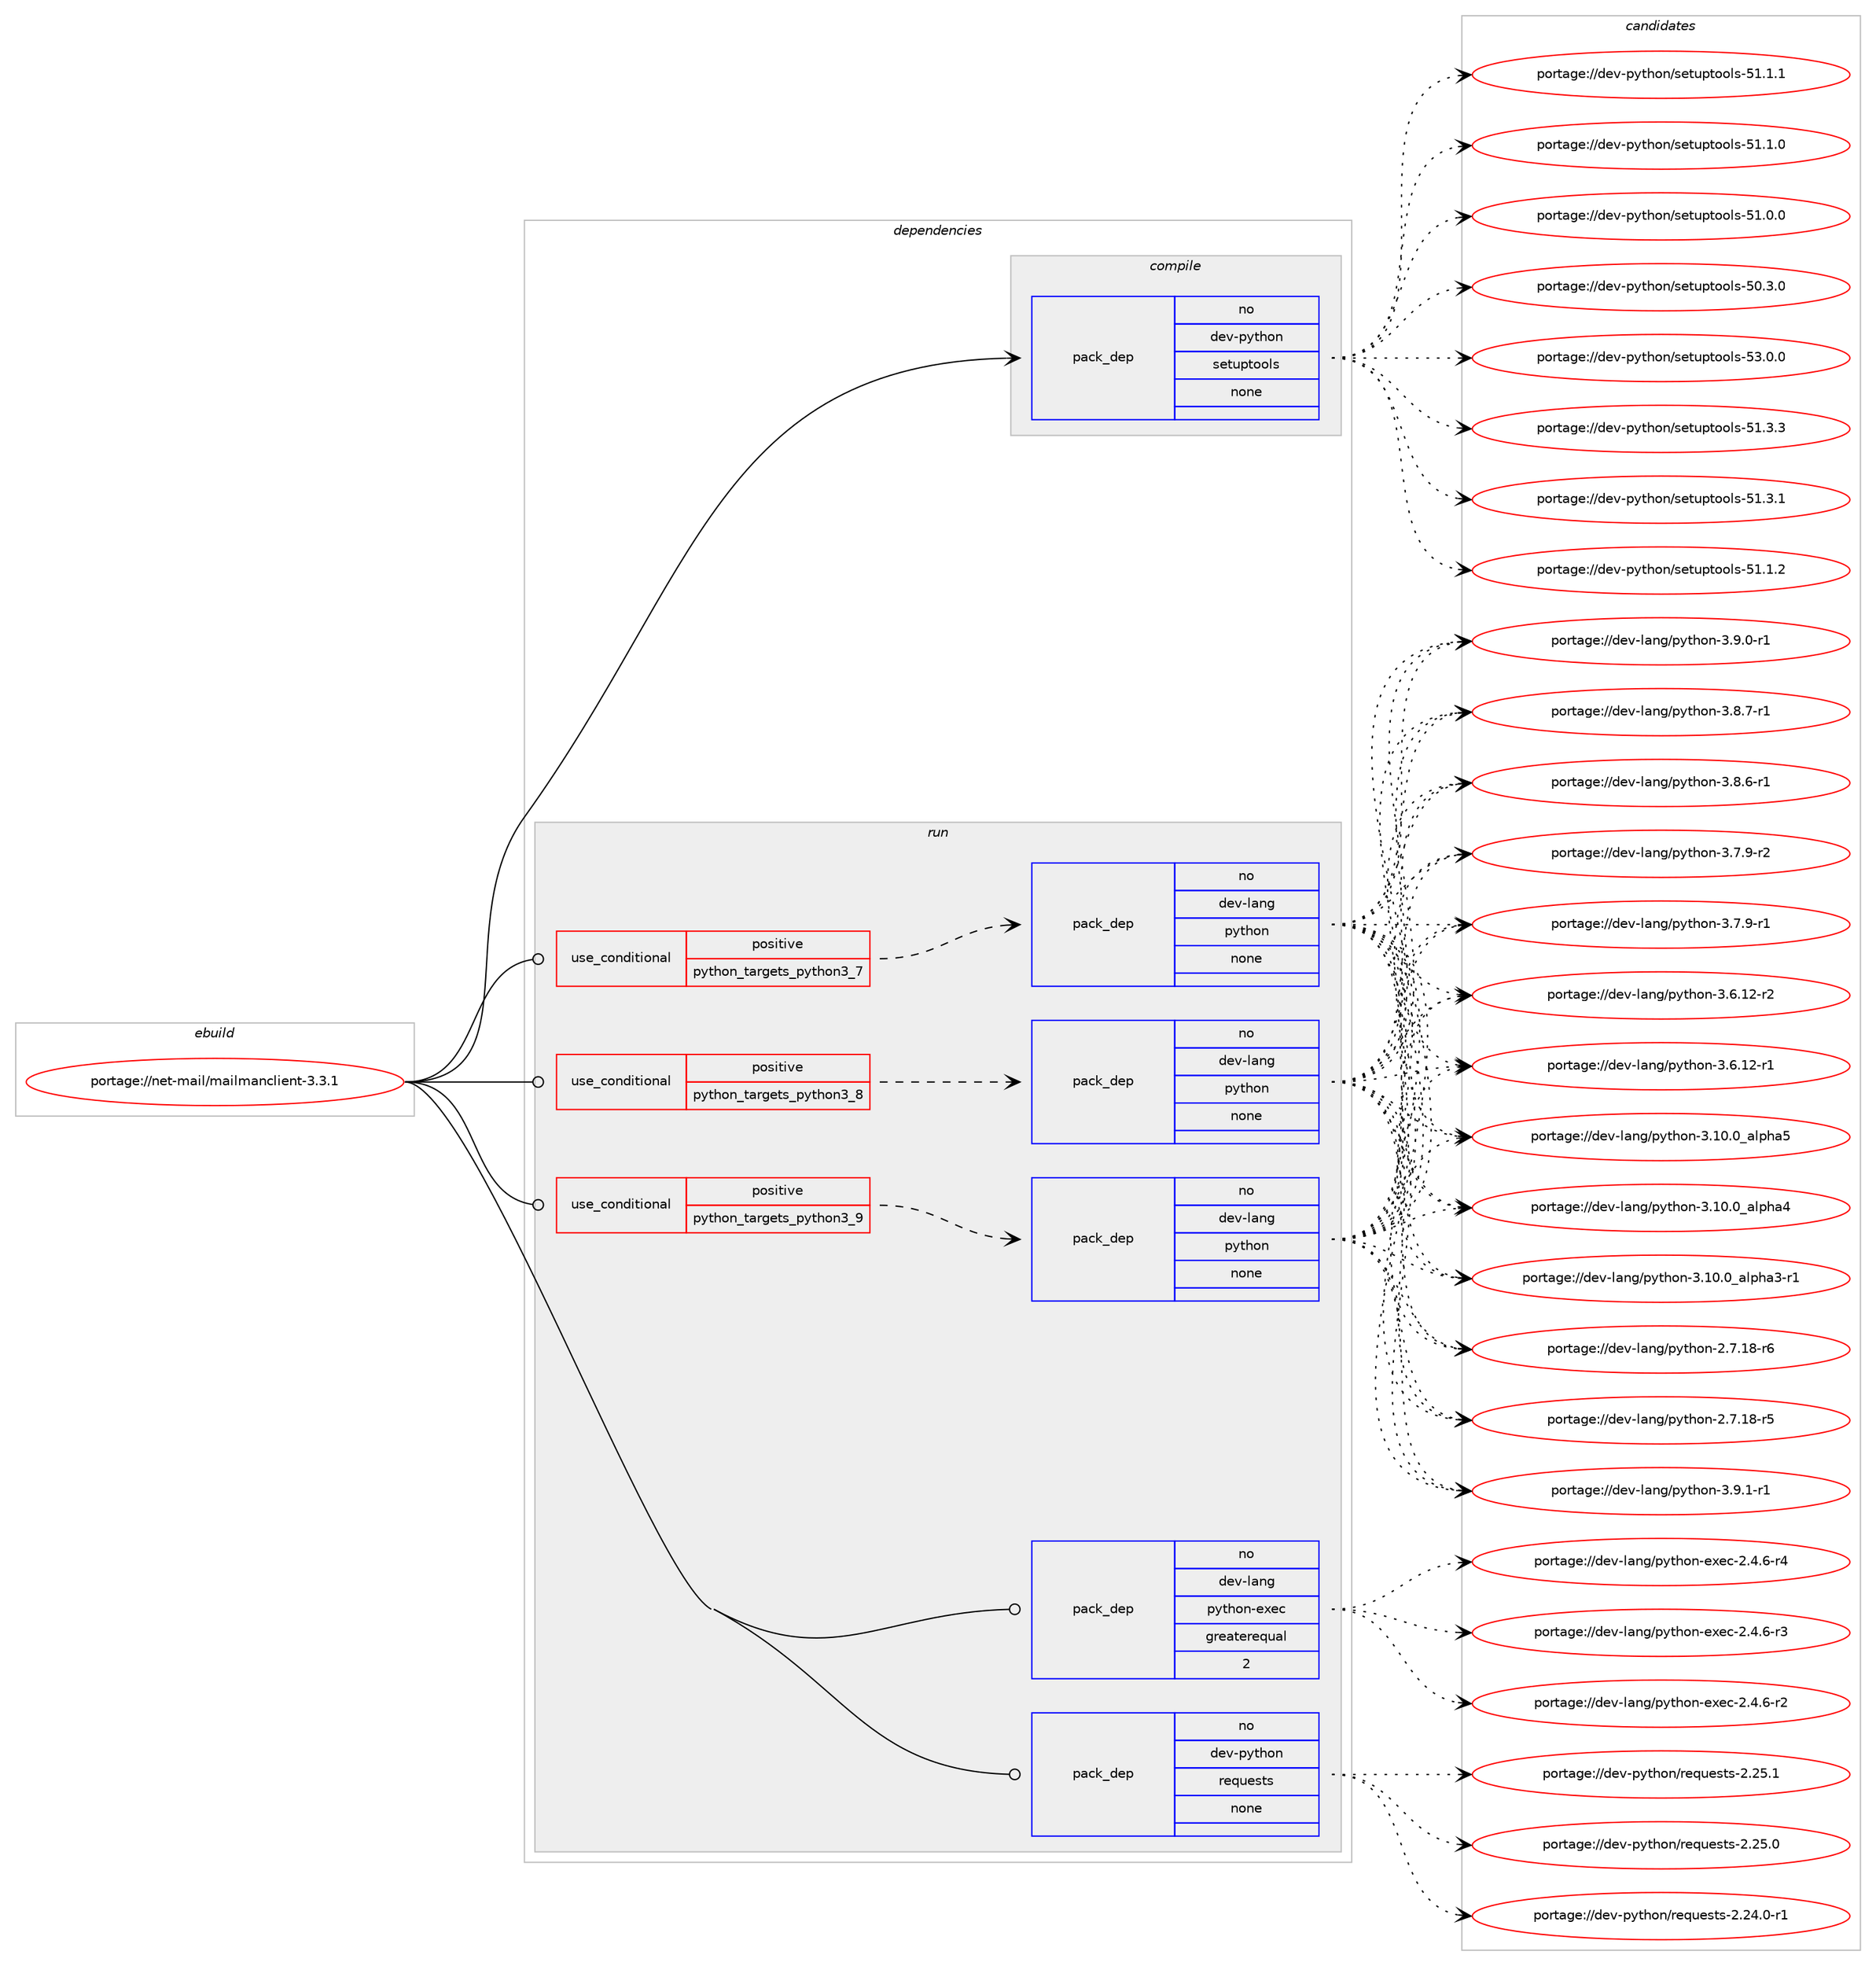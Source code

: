 digraph prolog {

# *************
# Graph options
# *************

newrank=true;
concentrate=true;
compound=true;
graph [rankdir=LR,fontname=Helvetica,fontsize=10,ranksep=1.5];#, ranksep=2.5, nodesep=0.2];
edge  [arrowhead=vee];
node  [fontname=Helvetica,fontsize=10];

# **********
# The ebuild
# **********

subgraph cluster_leftcol {
color=gray;
rank=same;
label=<<i>ebuild</i>>;
id [label="portage://net-mail/mailmanclient-3.3.1", color=red, width=4, href="../net-mail/mailmanclient-3.3.1.svg"];
}

# ****************
# The dependencies
# ****************

subgraph cluster_midcol {
color=gray;
label=<<i>dependencies</i>>;
subgraph cluster_compile {
fillcolor="#eeeeee";
style=filled;
label=<<i>compile</i>>;
subgraph pack17729 {
dependency25874 [label=<<TABLE BORDER="0" CELLBORDER="1" CELLSPACING="0" CELLPADDING="4" WIDTH="220"><TR><TD ROWSPAN="6" CELLPADDING="30">pack_dep</TD></TR><TR><TD WIDTH="110">no</TD></TR><TR><TD>dev-python</TD></TR><TR><TD>setuptools</TD></TR><TR><TD>none</TD></TR><TR><TD></TD></TR></TABLE>>, shape=none, color=blue];
}
id:e -> dependency25874:w [weight=20,style="solid",arrowhead="vee"];
}
subgraph cluster_compileandrun {
fillcolor="#eeeeee";
style=filled;
label=<<i>compile and run</i>>;
}
subgraph cluster_run {
fillcolor="#eeeeee";
style=filled;
label=<<i>run</i>>;
subgraph cond7920 {
dependency25875 [label=<<TABLE BORDER="0" CELLBORDER="1" CELLSPACING="0" CELLPADDING="4"><TR><TD ROWSPAN="3" CELLPADDING="10">use_conditional</TD></TR><TR><TD>positive</TD></TR><TR><TD>python_targets_python3_7</TD></TR></TABLE>>, shape=none, color=red];
subgraph pack17730 {
dependency25876 [label=<<TABLE BORDER="0" CELLBORDER="1" CELLSPACING="0" CELLPADDING="4" WIDTH="220"><TR><TD ROWSPAN="6" CELLPADDING="30">pack_dep</TD></TR><TR><TD WIDTH="110">no</TD></TR><TR><TD>dev-lang</TD></TR><TR><TD>python</TD></TR><TR><TD>none</TD></TR><TR><TD></TD></TR></TABLE>>, shape=none, color=blue];
}
dependency25875:e -> dependency25876:w [weight=20,style="dashed",arrowhead="vee"];
}
id:e -> dependency25875:w [weight=20,style="solid",arrowhead="odot"];
subgraph cond7921 {
dependency25877 [label=<<TABLE BORDER="0" CELLBORDER="1" CELLSPACING="0" CELLPADDING="4"><TR><TD ROWSPAN="3" CELLPADDING="10">use_conditional</TD></TR><TR><TD>positive</TD></TR><TR><TD>python_targets_python3_8</TD></TR></TABLE>>, shape=none, color=red];
subgraph pack17731 {
dependency25878 [label=<<TABLE BORDER="0" CELLBORDER="1" CELLSPACING="0" CELLPADDING="4" WIDTH="220"><TR><TD ROWSPAN="6" CELLPADDING="30">pack_dep</TD></TR><TR><TD WIDTH="110">no</TD></TR><TR><TD>dev-lang</TD></TR><TR><TD>python</TD></TR><TR><TD>none</TD></TR><TR><TD></TD></TR></TABLE>>, shape=none, color=blue];
}
dependency25877:e -> dependency25878:w [weight=20,style="dashed",arrowhead="vee"];
}
id:e -> dependency25877:w [weight=20,style="solid",arrowhead="odot"];
subgraph cond7922 {
dependency25879 [label=<<TABLE BORDER="0" CELLBORDER="1" CELLSPACING="0" CELLPADDING="4"><TR><TD ROWSPAN="3" CELLPADDING="10">use_conditional</TD></TR><TR><TD>positive</TD></TR><TR><TD>python_targets_python3_9</TD></TR></TABLE>>, shape=none, color=red];
subgraph pack17732 {
dependency25880 [label=<<TABLE BORDER="0" CELLBORDER="1" CELLSPACING="0" CELLPADDING="4" WIDTH="220"><TR><TD ROWSPAN="6" CELLPADDING="30">pack_dep</TD></TR><TR><TD WIDTH="110">no</TD></TR><TR><TD>dev-lang</TD></TR><TR><TD>python</TD></TR><TR><TD>none</TD></TR><TR><TD></TD></TR></TABLE>>, shape=none, color=blue];
}
dependency25879:e -> dependency25880:w [weight=20,style="dashed",arrowhead="vee"];
}
id:e -> dependency25879:w [weight=20,style="solid",arrowhead="odot"];
subgraph pack17733 {
dependency25881 [label=<<TABLE BORDER="0" CELLBORDER="1" CELLSPACING="0" CELLPADDING="4" WIDTH="220"><TR><TD ROWSPAN="6" CELLPADDING="30">pack_dep</TD></TR><TR><TD WIDTH="110">no</TD></TR><TR><TD>dev-lang</TD></TR><TR><TD>python-exec</TD></TR><TR><TD>greaterequal</TD></TR><TR><TD>2</TD></TR></TABLE>>, shape=none, color=blue];
}
id:e -> dependency25881:w [weight=20,style="solid",arrowhead="odot"];
subgraph pack17734 {
dependency25882 [label=<<TABLE BORDER="0" CELLBORDER="1" CELLSPACING="0" CELLPADDING="4" WIDTH="220"><TR><TD ROWSPAN="6" CELLPADDING="30">pack_dep</TD></TR><TR><TD WIDTH="110">no</TD></TR><TR><TD>dev-python</TD></TR><TR><TD>requests</TD></TR><TR><TD>none</TD></TR><TR><TD></TD></TR></TABLE>>, shape=none, color=blue];
}
id:e -> dependency25882:w [weight=20,style="solid",arrowhead="odot"];
}
}

# **************
# The candidates
# **************

subgraph cluster_choices {
rank=same;
color=gray;
label=<<i>candidates</i>>;

subgraph choice17729 {
color=black;
nodesep=1;
choice100101118451121211161041111104711510111611711211611111110811545535146484648 [label="portage://dev-python/setuptools-53.0.0", color=red, width=4,href="../dev-python/setuptools-53.0.0.svg"];
choice100101118451121211161041111104711510111611711211611111110811545534946514651 [label="portage://dev-python/setuptools-51.3.3", color=red, width=4,href="../dev-python/setuptools-51.3.3.svg"];
choice100101118451121211161041111104711510111611711211611111110811545534946514649 [label="portage://dev-python/setuptools-51.3.1", color=red, width=4,href="../dev-python/setuptools-51.3.1.svg"];
choice100101118451121211161041111104711510111611711211611111110811545534946494650 [label="portage://dev-python/setuptools-51.1.2", color=red, width=4,href="../dev-python/setuptools-51.1.2.svg"];
choice100101118451121211161041111104711510111611711211611111110811545534946494649 [label="portage://dev-python/setuptools-51.1.1", color=red, width=4,href="../dev-python/setuptools-51.1.1.svg"];
choice100101118451121211161041111104711510111611711211611111110811545534946494648 [label="portage://dev-python/setuptools-51.1.0", color=red, width=4,href="../dev-python/setuptools-51.1.0.svg"];
choice100101118451121211161041111104711510111611711211611111110811545534946484648 [label="portage://dev-python/setuptools-51.0.0", color=red, width=4,href="../dev-python/setuptools-51.0.0.svg"];
choice100101118451121211161041111104711510111611711211611111110811545534846514648 [label="portage://dev-python/setuptools-50.3.0", color=red, width=4,href="../dev-python/setuptools-50.3.0.svg"];
dependency25874:e -> choice100101118451121211161041111104711510111611711211611111110811545535146484648:w [style=dotted,weight="100"];
dependency25874:e -> choice100101118451121211161041111104711510111611711211611111110811545534946514651:w [style=dotted,weight="100"];
dependency25874:e -> choice100101118451121211161041111104711510111611711211611111110811545534946514649:w [style=dotted,weight="100"];
dependency25874:e -> choice100101118451121211161041111104711510111611711211611111110811545534946494650:w [style=dotted,weight="100"];
dependency25874:e -> choice100101118451121211161041111104711510111611711211611111110811545534946494649:w [style=dotted,weight="100"];
dependency25874:e -> choice100101118451121211161041111104711510111611711211611111110811545534946494648:w [style=dotted,weight="100"];
dependency25874:e -> choice100101118451121211161041111104711510111611711211611111110811545534946484648:w [style=dotted,weight="100"];
dependency25874:e -> choice100101118451121211161041111104711510111611711211611111110811545534846514648:w [style=dotted,weight="100"];
}
subgraph choice17730 {
color=black;
nodesep=1;
choice1001011184510897110103471121211161041111104551465746494511449 [label="portage://dev-lang/python-3.9.1-r1", color=red, width=4,href="../dev-lang/python-3.9.1-r1.svg"];
choice1001011184510897110103471121211161041111104551465746484511449 [label="portage://dev-lang/python-3.9.0-r1", color=red, width=4,href="../dev-lang/python-3.9.0-r1.svg"];
choice1001011184510897110103471121211161041111104551465646554511449 [label="portage://dev-lang/python-3.8.7-r1", color=red, width=4,href="../dev-lang/python-3.8.7-r1.svg"];
choice1001011184510897110103471121211161041111104551465646544511449 [label="portage://dev-lang/python-3.8.6-r1", color=red, width=4,href="../dev-lang/python-3.8.6-r1.svg"];
choice1001011184510897110103471121211161041111104551465546574511450 [label="portage://dev-lang/python-3.7.9-r2", color=red, width=4,href="../dev-lang/python-3.7.9-r2.svg"];
choice1001011184510897110103471121211161041111104551465546574511449 [label="portage://dev-lang/python-3.7.9-r1", color=red, width=4,href="../dev-lang/python-3.7.9-r1.svg"];
choice100101118451089711010347112121116104111110455146544649504511450 [label="portage://dev-lang/python-3.6.12-r2", color=red, width=4,href="../dev-lang/python-3.6.12-r2.svg"];
choice100101118451089711010347112121116104111110455146544649504511449 [label="portage://dev-lang/python-3.6.12-r1", color=red, width=4,href="../dev-lang/python-3.6.12-r1.svg"];
choice1001011184510897110103471121211161041111104551464948464895971081121049753 [label="portage://dev-lang/python-3.10.0_alpha5", color=red, width=4,href="../dev-lang/python-3.10.0_alpha5.svg"];
choice1001011184510897110103471121211161041111104551464948464895971081121049752 [label="portage://dev-lang/python-3.10.0_alpha4", color=red, width=4,href="../dev-lang/python-3.10.0_alpha4.svg"];
choice10010111845108971101034711212111610411111045514649484648959710811210497514511449 [label="portage://dev-lang/python-3.10.0_alpha3-r1", color=red, width=4,href="../dev-lang/python-3.10.0_alpha3-r1.svg"];
choice100101118451089711010347112121116104111110455046554649564511454 [label="portage://dev-lang/python-2.7.18-r6", color=red, width=4,href="../dev-lang/python-2.7.18-r6.svg"];
choice100101118451089711010347112121116104111110455046554649564511453 [label="portage://dev-lang/python-2.7.18-r5", color=red, width=4,href="../dev-lang/python-2.7.18-r5.svg"];
dependency25876:e -> choice1001011184510897110103471121211161041111104551465746494511449:w [style=dotted,weight="100"];
dependency25876:e -> choice1001011184510897110103471121211161041111104551465746484511449:w [style=dotted,weight="100"];
dependency25876:e -> choice1001011184510897110103471121211161041111104551465646554511449:w [style=dotted,weight="100"];
dependency25876:e -> choice1001011184510897110103471121211161041111104551465646544511449:w [style=dotted,weight="100"];
dependency25876:e -> choice1001011184510897110103471121211161041111104551465546574511450:w [style=dotted,weight="100"];
dependency25876:e -> choice1001011184510897110103471121211161041111104551465546574511449:w [style=dotted,weight="100"];
dependency25876:e -> choice100101118451089711010347112121116104111110455146544649504511450:w [style=dotted,weight="100"];
dependency25876:e -> choice100101118451089711010347112121116104111110455146544649504511449:w [style=dotted,weight="100"];
dependency25876:e -> choice1001011184510897110103471121211161041111104551464948464895971081121049753:w [style=dotted,weight="100"];
dependency25876:e -> choice1001011184510897110103471121211161041111104551464948464895971081121049752:w [style=dotted,weight="100"];
dependency25876:e -> choice10010111845108971101034711212111610411111045514649484648959710811210497514511449:w [style=dotted,weight="100"];
dependency25876:e -> choice100101118451089711010347112121116104111110455046554649564511454:w [style=dotted,weight="100"];
dependency25876:e -> choice100101118451089711010347112121116104111110455046554649564511453:w [style=dotted,weight="100"];
}
subgraph choice17731 {
color=black;
nodesep=1;
choice1001011184510897110103471121211161041111104551465746494511449 [label="portage://dev-lang/python-3.9.1-r1", color=red, width=4,href="../dev-lang/python-3.9.1-r1.svg"];
choice1001011184510897110103471121211161041111104551465746484511449 [label="portage://dev-lang/python-3.9.0-r1", color=red, width=4,href="../dev-lang/python-3.9.0-r1.svg"];
choice1001011184510897110103471121211161041111104551465646554511449 [label="portage://dev-lang/python-3.8.7-r1", color=red, width=4,href="../dev-lang/python-3.8.7-r1.svg"];
choice1001011184510897110103471121211161041111104551465646544511449 [label="portage://dev-lang/python-3.8.6-r1", color=red, width=4,href="../dev-lang/python-3.8.6-r1.svg"];
choice1001011184510897110103471121211161041111104551465546574511450 [label="portage://dev-lang/python-3.7.9-r2", color=red, width=4,href="../dev-lang/python-3.7.9-r2.svg"];
choice1001011184510897110103471121211161041111104551465546574511449 [label="portage://dev-lang/python-3.7.9-r1", color=red, width=4,href="../dev-lang/python-3.7.9-r1.svg"];
choice100101118451089711010347112121116104111110455146544649504511450 [label="portage://dev-lang/python-3.6.12-r2", color=red, width=4,href="../dev-lang/python-3.6.12-r2.svg"];
choice100101118451089711010347112121116104111110455146544649504511449 [label="portage://dev-lang/python-3.6.12-r1", color=red, width=4,href="../dev-lang/python-3.6.12-r1.svg"];
choice1001011184510897110103471121211161041111104551464948464895971081121049753 [label="portage://dev-lang/python-3.10.0_alpha5", color=red, width=4,href="../dev-lang/python-3.10.0_alpha5.svg"];
choice1001011184510897110103471121211161041111104551464948464895971081121049752 [label="portage://dev-lang/python-3.10.0_alpha4", color=red, width=4,href="../dev-lang/python-3.10.0_alpha4.svg"];
choice10010111845108971101034711212111610411111045514649484648959710811210497514511449 [label="portage://dev-lang/python-3.10.0_alpha3-r1", color=red, width=4,href="../dev-lang/python-3.10.0_alpha3-r1.svg"];
choice100101118451089711010347112121116104111110455046554649564511454 [label="portage://dev-lang/python-2.7.18-r6", color=red, width=4,href="../dev-lang/python-2.7.18-r6.svg"];
choice100101118451089711010347112121116104111110455046554649564511453 [label="portage://dev-lang/python-2.7.18-r5", color=red, width=4,href="../dev-lang/python-2.7.18-r5.svg"];
dependency25878:e -> choice1001011184510897110103471121211161041111104551465746494511449:w [style=dotted,weight="100"];
dependency25878:e -> choice1001011184510897110103471121211161041111104551465746484511449:w [style=dotted,weight="100"];
dependency25878:e -> choice1001011184510897110103471121211161041111104551465646554511449:w [style=dotted,weight="100"];
dependency25878:e -> choice1001011184510897110103471121211161041111104551465646544511449:w [style=dotted,weight="100"];
dependency25878:e -> choice1001011184510897110103471121211161041111104551465546574511450:w [style=dotted,weight="100"];
dependency25878:e -> choice1001011184510897110103471121211161041111104551465546574511449:w [style=dotted,weight="100"];
dependency25878:e -> choice100101118451089711010347112121116104111110455146544649504511450:w [style=dotted,weight="100"];
dependency25878:e -> choice100101118451089711010347112121116104111110455146544649504511449:w [style=dotted,weight="100"];
dependency25878:e -> choice1001011184510897110103471121211161041111104551464948464895971081121049753:w [style=dotted,weight="100"];
dependency25878:e -> choice1001011184510897110103471121211161041111104551464948464895971081121049752:w [style=dotted,weight="100"];
dependency25878:e -> choice10010111845108971101034711212111610411111045514649484648959710811210497514511449:w [style=dotted,weight="100"];
dependency25878:e -> choice100101118451089711010347112121116104111110455046554649564511454:w [style=dotted,weight="100"];
dependency25878:e -> choice100101118451089711010347112121116104111110455046554649564511453:w [style=dotted,weight="100"];
}
subgraph choice17732 {
color=black;
nodesep=1;
choice1001011184510897110103471121211161041111104551465746494511449 [label="portage://dev-lang/python-3.9.1-r1", color=red, width=4,href="../dev-lang/python-3.9.1-r1.svg"];
choice1001011184510897110103471121211161041111104551465746484511449 [label="portage://dev-lang/python-3.9.0-r1", color=red, width=4,href="../dev-lang/python-3.9.0-r1.svg"];
choice1001011184510897110103471121211161041111104551465646554511449 [label="portage://dev-lang/python-3.8.7-r1", color=red, width=4,href="../dev-lang/python-3.8.7-r1.svg"];
choice1001011184510897110103471121211161041111104551465646544511449 [label="portage://dev-lang/python-3.8.6-r1", color=red, width=4,href="../dev-lang/python-3.8.6-r1.svg"];
choice1001011184510897110103471121211161041111104551465546574511450 [label="portage://dev-lang/python-3.7.9-r2", color=red, width=4,href="../dev-lang/python-3.7.9-r2.svg"];
choice1001011184510897110103471121211161041111104551465546574511449 [label="portage://dev-lang/python-3.7.9-r1", color=red, width=4,href="../dev-lang/python-3.7.9-r1.svg"];
choice100101118451089711010347112121116104111110455146544649504511450 [label="portage://dev-lang/python-3.6.12-r2", color=red, width=4,href="../dev-lang/python-3.6.12-r2.svg"];
choice100101118451089711010347112121116104111110455146544649504511449 [label="portage://dev-lang/python-3.6.12-r1", color=red, width=4,href="../dev-lang/python-3.6.12-r1.svg"];
choice1001011184510897110103471121211161041111104551464948464895971081121049753 [label="portage://dev-lang/python-3.10.0_alpha5", color=red, width=4,href="../dev-lang/python-3.10.0_alpha5.svg"];
choice1001011184510897110103471121211161041111104551464948464895971081121049752 [label="portage://dev-lang/python-3.10.0_alpha4", color=red, width=4,href="../dev-lang/python-3.10.0_alpha4.svg"];
choice10010111845108971101034711212111610411111045514649484648959710811210497514511449 [label="portage://dev-lang/python-3.10.0_alpha3-r1", color=red, width=4,href="../dev-lang/python-3.10.0_alpha3-r1.svg"];
choice100101118451089711010347112121116104111110455046554649564511454 [label="portage://dev-lang/python-2.7.18-r6", color=red, width=4,href="../dev-lang/python-2.7.18-r6.svg"];
choice100101118451089711010347112121116104111110455046554649564511453 [label="portage://dev-lang/python-2.7.18-r5", color=red, width=4,href="../dev-lang/python-2.7.18-r5.svg"];
dependency25880:e -> choice1001011184510897110103471121211161041111104551465746494511449:w [style=dotted,weight="100"];
dependency25880:e -> choice1001011184510897110103471121211161041111104551465746484511449:w [style=dotted,weight="100"];
dependency25880:e -> choice1001011184510897110103471121211161041111104551465646554511449:w [style=dotted,weight="100"];
dependency25880:e -> choice1001011184510897110103471121211161041111104551465646544511449:w [style=dotted,weight="100"];
dependency25880:e -> choice1001011184510897110103471121211161041111104551465546574511450:w [style=dotted,weight="100"];
dependency25880:e -> choice1001011184510897110103471121211161041111104551465546574511449:w [style=dotted,weight="100"];
dependency25880:e -> choice100101118451089711010347112121116104111110455146544649504511450:w [style=dotted,weight="100"];
dependency25880:e -> choice100101118451089711010347112121116104111110455146544649504511449:w [style=dotted,weight="100"];
dependency25880:e -> choice1001011184510897110103471121211161041111104551464948464895971081121049753:w [style=dotted,weight="100"];
dependency25880:e -> choice1001011184510897110103471121211161041111104551464948464895971081121049752:w [style=dotted,weight="100"];
dependency25880:e -> choice10010111845108971101034711212111610411111045514649484648959710811210497514511449:w [style=dotted,weight="100"];
dependency25880:e -> choice100101118451089711010347112121116104111110455046554649564511454:w [style=dotted,weight="100"];
dependency25880:e -> choice100101118451089711010347112121116104111110455046554649564511453:w [style=dotted,weight="100"];
}
subgraph choice17733 {
color=black;
nodesep=1;
choice10010111845108971101034711212111610411111045101120101994550465246544511452 [label="portage://dev-lang/python-exec-2.4.6-r4", color=red, width=4,href="../dev-lang/python-exec-2.4.6-r4.svg"];
choice10010111845108971101034711212111610411111045101120101994550465246544511451 [label="portage://dev-lang/python-exec-2.4.6-r3", color=red, width=4,href="../dev-lang/python-exec-2.4.6-r3.svg"];
choice10010111845108971101034711212111610411111045101120101994550465246544511450 [label="portage://dev-lang/python-exec-2.4.6-r2", color=red, width=4,href="../dev-lang/python-exec-2.4.6-r2.svg"];
dependency25881:e -> choice10010111845108971101034711212111610411111045101120101994550465246544511452:w [style=dotted,weight="100"];
dependency25881:e -> choice10010111845108971101034711212111610411111045101120101994550465246544511451:w [style=dotted,weight="100"];
dependency25881:e -> choice10010111845108971101034711212111610411111045101120101994550465246544511450:w [style=dotted,weight="100"];
}
subgraph choice17734 {
color=black;
nodesep=1;
choice100101118451121211161041111104711410111311710111511611545504650534649 [label="portage://dev-python/requests-2.25.1", color=red, width=4,href="../dev-python/requests-2.25.1.svg"];
choice100101118451121211161041111104711410111311710111511611545504650534648 [label="portage://dev-python/requests-2.25.0", color=red, width=4,href="../dev-python/requests-2.25.0.svg"];
choice1001011184511212111610411111047114101113117101115116115455046505246484511449 [label="portage://dev-python/requests-2.24.0-r1", color=red, width=4,href="../dev-python/requests-2.24.0-r1.svg"];
dependency25882:e -> choice100101118451121211161041111104711410111311710111511611545504650534649:w [style=dotted,weight="100"];
dependency25882:e -> choice100101118451121211161041111104711410111311710111511611545504650534648:w [style=dotted,weight="100"];
dependency25882:e -> choice1001011184511212111610411111047114101113117101115116115455046505246484511449:w [style=dotted,weight="100"];
}
}

}
